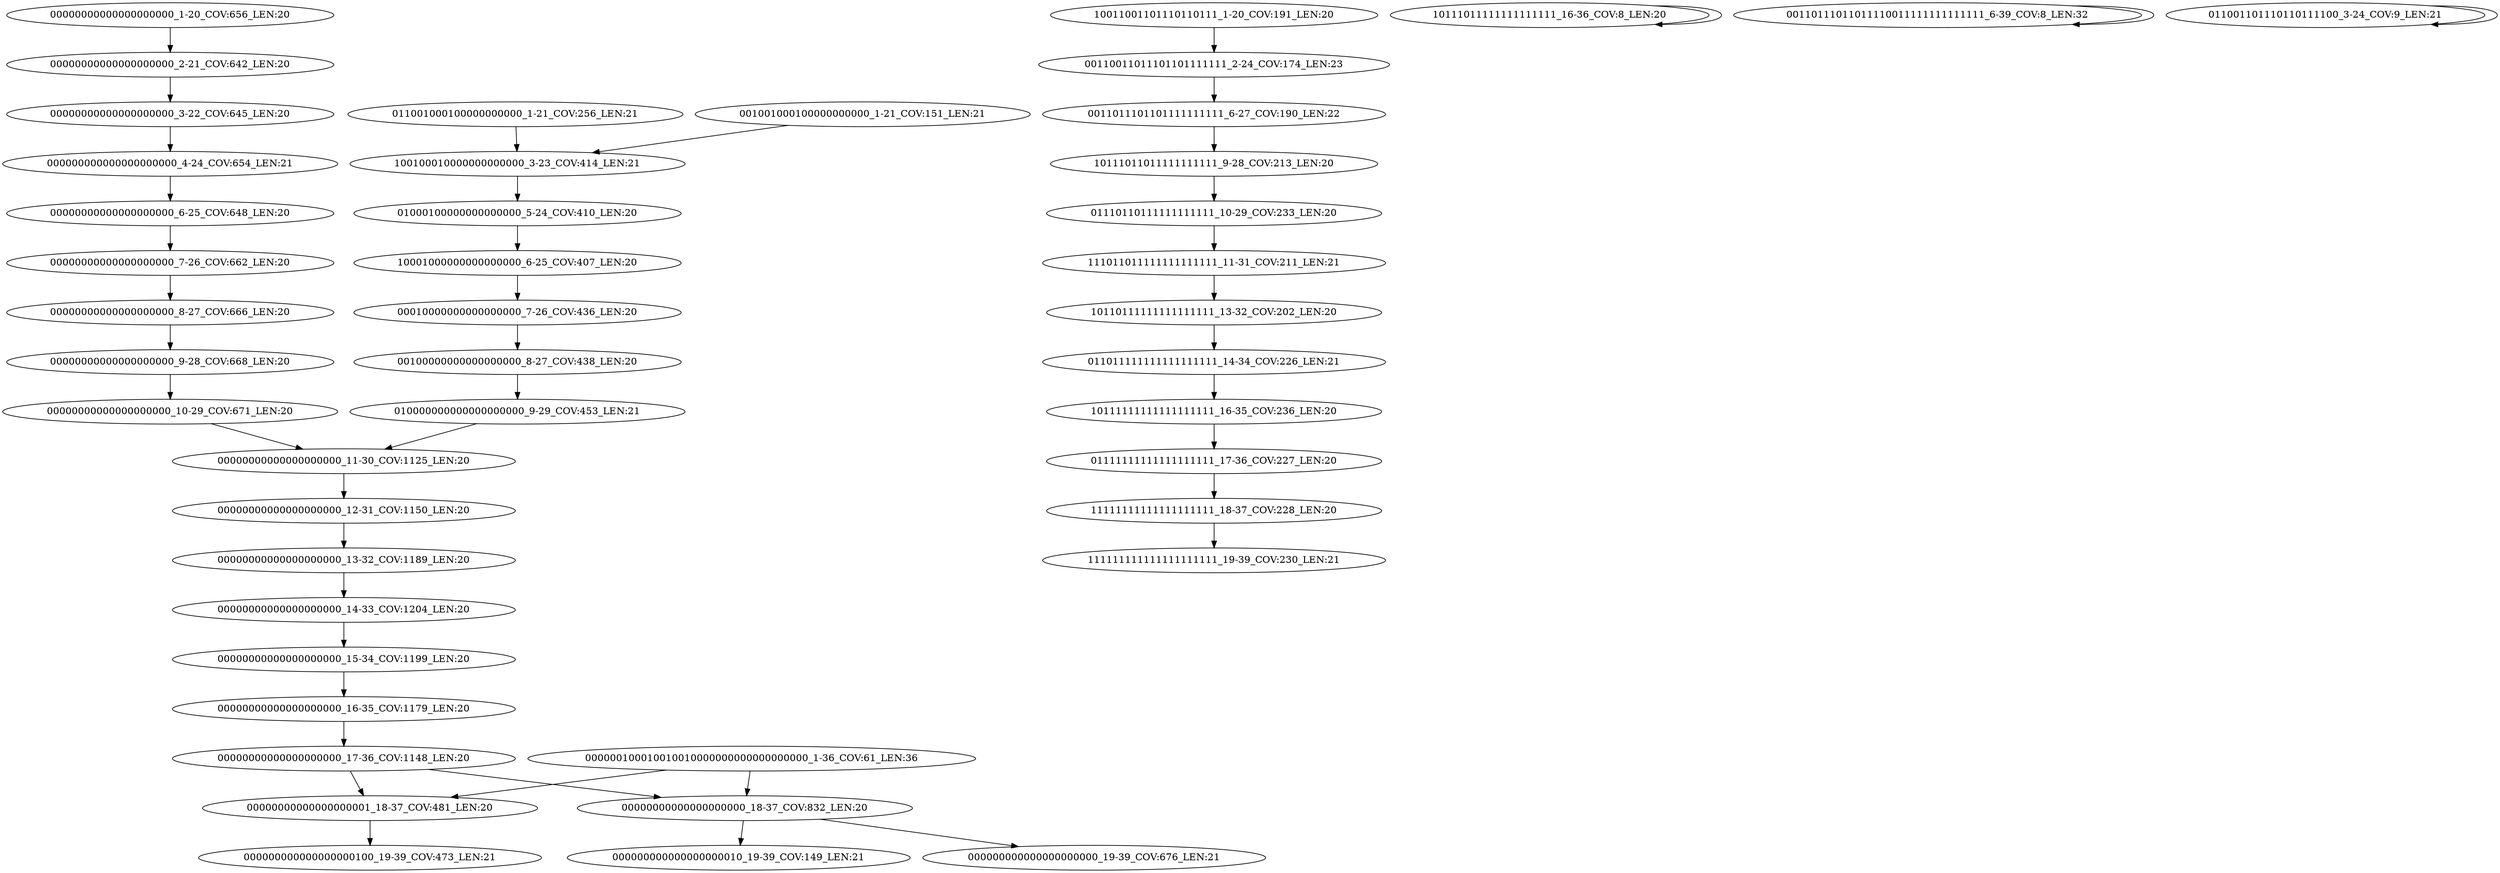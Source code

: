 digraph G {
    "00000000000000000000_1-20_COV:656_LEN:20" -> "00000000000000000000_2-21_COV:642_LEN:20";
    "10001000000000000000_6-25_COV:407_LEN:20" -> "00010000000000000000_7-26_COV:436_LEN:20";
    "0011011101101111111111_6-27_COV:190_LEN:22" -> "10111011011111111111_9-28_COV:213_LEN:20";
    "00000000000000000000_2-21_COV:642_LEN:20" -> "00000000000000000000_3-22_COV:645_LEN:20";
    "10011001101110110111_1-20_COV:191_LEN:20" -> "00110011011101101111111_2-24_COV:174_LEN:23";
    "00000000000000000000_10-29_COV:671_LEN:20" -> "00000000000000000000_11-30_COV:1125_LEN:20";
    "00000000000000000000_8-27_COV:666_LEN:20" -> "00000000000000000000_9-28_COV:668_LEN:20";
    "10110111111111111111_13-32_COV:202_LEN:20" -> "011011111111111111111_14-34_COV:226_LEN:21";
    "011011111111111111111_14-34_COV:226_LEN:21" -> "10111111111111111111_16-35_COV:236_LEN:20";
    "00000000000000000000_11-30_COV:1125_LEN:20" -> "00000000000000000000_12-31_COV:1150_LEN:20";
    "01111111111111111111_17-36_COV:227_LEN:20" -> "11111111111111111111_18-37_COV:228_LEN:20";
    "00000000000000000000_15-34_COV:1199_LEN:20" -> "00000000000000000000_16-35_COV:1179_LEN:20";
    "00000000000000000001_18-37_COV:481_LEN:20" -> "000000000000000000100_19-39_COV:473_LEN:21";
    "00000000000000000000_6-25_COV:648_LEN:20" -> "00000000000000000000_7-26_COV:662_LEN:20";
    "10111011111111111111_16-36_COV:8_LEN:20" -> "10111011111111111111_16-36_COV:8_LEN:20";
    "111011011111111111111_11-31_COV:211_LEN:21" -> "10110111111111111111_13-32_COV:202_LEN:20";
    "00110011011101101111111_2-24_COV:174_LEN:23" -> "0011011101101111111111_6-27_COV:190_LEN:22";
    "00000000000000000000_9-28_COV:668_LEN:20" -> "00000000000000000000_10-29_COV:671_LEN:20";
    "10111011011111111111_9-28_COV:213_LEN:20" -> "01110110111111111111_10-29_COV:233_LEN:20";
    "00000000000000000000_12-31_COV:1150_LEN:20" -> "00000000000000000000_13-32_COV:1189_LEN:20";
    "00000000000000000000_13-32_COV:1189_LEN:20" -> "00000000000000000000_14-33_COV:1204_LEN:20";
    "00000000000000000000_16-35_COV:1179_LEN:20" -> "00000000000000000000_17-36_COV:1148_LEN:20";
    "00000000000000000000_14-33_COV:1204_LEN:20" -> "00000000000000000000_15-34_COV:1199_LEN:20";
    "001001000100000000000_1-21_COV:151_LEN:21" -> "100100010000000000000_3-23_COV:414_LEN:21";
    "000000000000000000000_4-24_COV:654_LEN:21" -> "00000000000000000000_6-25_COV:648_LEN:20";
    "011001000100000000000_1-21_COV:256_LEN:21" -> "100100010000000000000_3-23_COV:414_LEN:21";
    "00000000000000000000_7-26_COV:662_LEN:20" -> "00000000000000000000_8-27_COV:666_LEN:20";
    "100100010000000000000_3-23_COV:414_LEN:21" -> "01000100000000000000_5-24_COV:410_LEN:20";
    "00000000000000000000_3-22_COV:645_LEN:20" -> "000000000000000000000_4-24_COV:654_LEN:21";
    "10111111111111111111_16-35_COV:236_LEN:20" -> "01111111111111111111_17-36_COV:227_LEN:20";
    "00010000000000000000_7-26_COV:436_LEN:20" -> "00100000000000000000_8-27_COV:438_LEN:20";
    "00000000000000000000_17-36_COV:1148_LEN:20" -> "00000000000000000001_18-37_COV:481_LEN:20";
    "00000000000000000000_17-36_COV:1148_LEN:20" -> "00000000000000000000_18-37_COV:832_LEN:20";
    "00110111011011110011111111111111_6-39_COV:8_LEN:32" -> "00110111011011110011111111111111_6-39_COV:8_LEN:32";
    "11111111111111111111_18-37_COV:228_LEN:20" -> "111111111111111111111_19-39_COV:230_LEN:21";
    "011001101110110111100_3-24_COV:9_LEN:21" -> "011001101110110111100_3-24_COV:9_LEN:21";
    "010000000000000000000_9-29_COV:453_LEN:21" -> "00000000000000000000_11-30_COV:1125_LEN:20";
    "000000100010010010000000000000000000_1-36_COV:61_LEN:36" -> "00000000000000000001_18-37_COV:481_LEN:20";
    "000000100010010010000000000000000000_1-36_COV:61_LEN:36" -> "00000000000000000000_18-37_COV:832_LEN:20";
    "00000000000000000000_18-37_COV:832_LEN:20" -> "000000000000000000000_19-39_COV:676_LEN:21";
    "00000000000000000000_18-37_COV:832_LEN:20" -> "000000000000000000010_19-39_COV:149_LEN:21";
    "01110110111111111111_10-29_COV:233_LEN:20" -> "111011011111111111111_11-31_COV:211_LEN:21";
    "01000100000000000000_5-24_COV:410_LEN:20" -> "10001000000000000000_6-25_COV:407_LEN:20";
    "00100000000000000000_8-27_COV:438_LEN:20" -> "010000000000000000000_9-29_COV:453_LEN:21";
}
